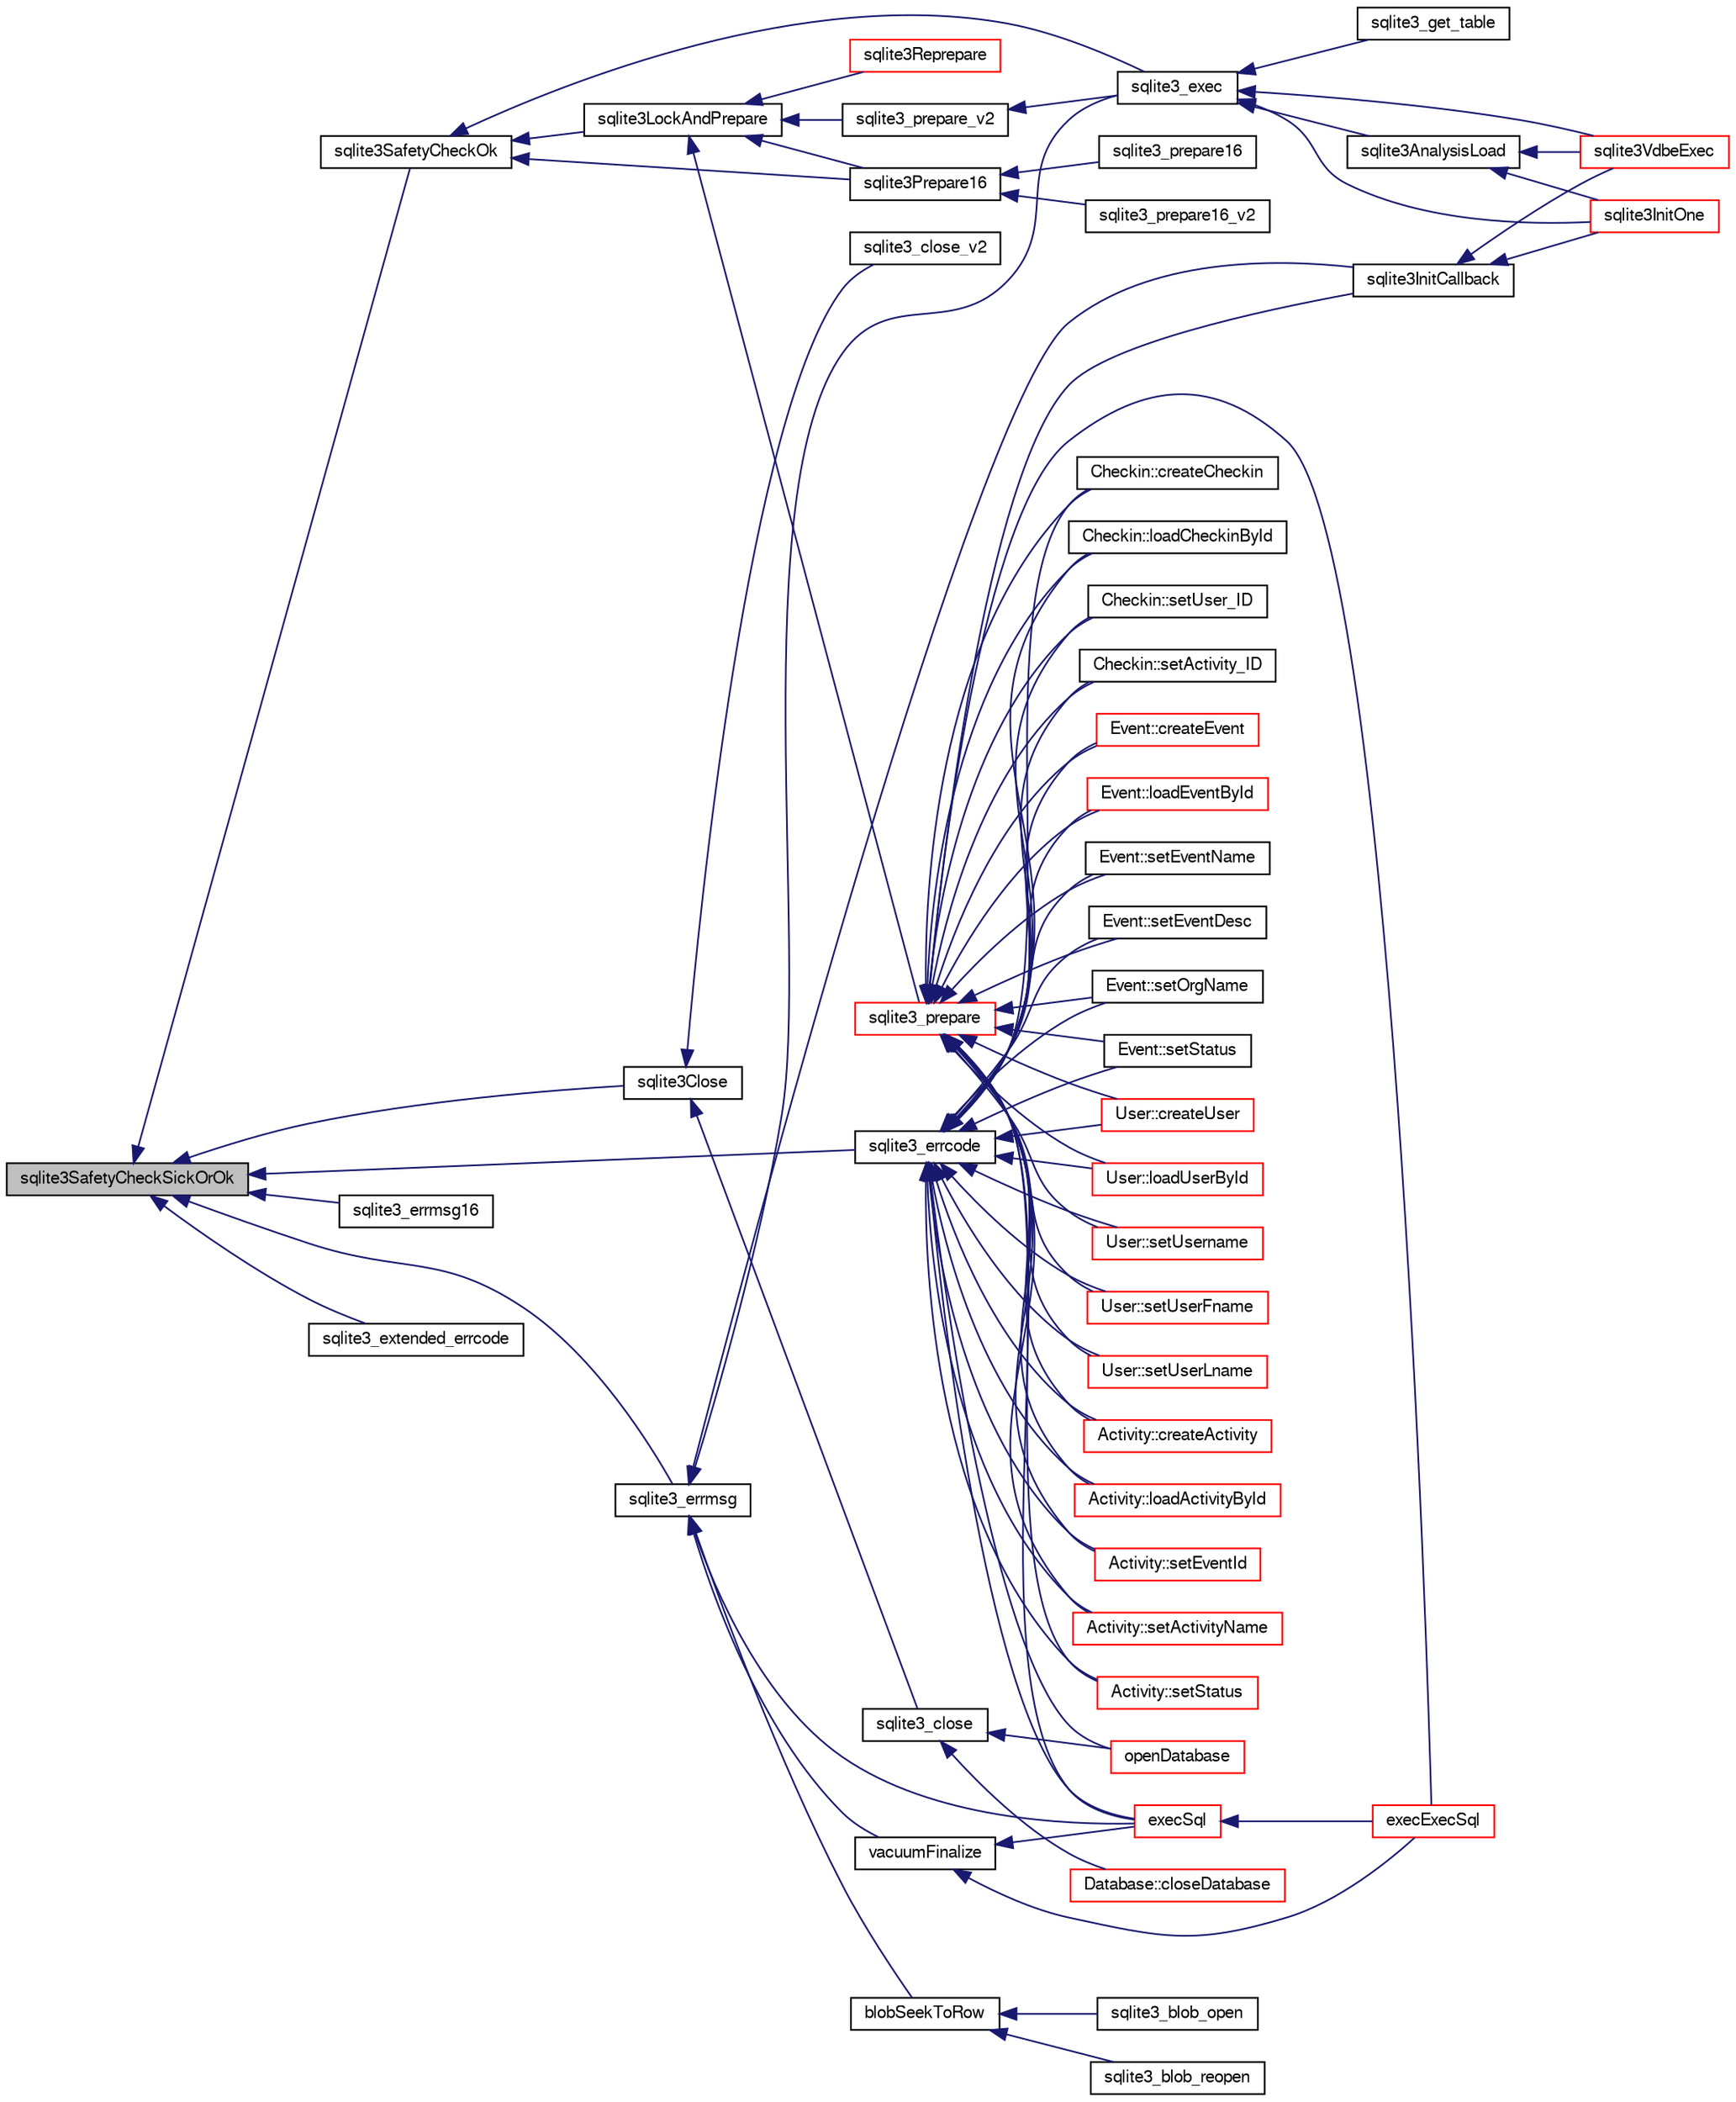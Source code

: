 digraph "sqlite3SafetyCheckSickOrOk"
{
  edge [fontname="FreeSans",fontsize="10",labelfontname="FreeSans",labelfontsize="10"];
  node [fontname="FreeSans",fontsize="10",shape=record];
  rankdir="LR";
  Node690299 [label="sqlite3SafetyCheckSickOrOk",height=0.2,width=0.4,color="black", fillcolor="grey75", style="filled", fontcolor="black"];
  Node690299 -> Node690300 [dir="back",color="midnightblue",fontsize="10",style="solid",fontname="FreeSans"];
  Node690300 [label="sqlite3SafetyCheckOk",height=0.2,width=0.4,color="black", fillcolor="white", style="filled",URL="$sqlite3_8c.html#ab15308423296d719d75dca4c0ef182a7"];
  Node690300 -> Node690301 [dir="back",color="midnightblue",fontsize="10",style="solid",fontname="FreeSans"];
  Node690301 [label="sqlite3_exec",height=0.2,width=0.4,color="black", fillcolor="white", style="filled",URL="$sqlite3_8h.html#a97487ec8150e0bcc8fa392ab8f0e24db"];
  Node690301 -> Node690302 [dir="back",color="midnightblue",fontsize="10",style="solid",fontname="FreeSans"];
  Node690302 [label="sqlite3VdbeExec",height=0.2,width=0.4,color="red", fillcolor="white", style="filled",URL="$sqlite3_8c.html#a8ce40a614bdc56719c4d642b1e4dfb21"];
  Node690301 -> Node690327 [dir="back",color="midnightblue",fontsize="10",style="solid",fontname="FreeSans"];
  Node690327 [label="sqlite3AnalysisLoad",height=0.2,width=0.4,color="black", fillcolor="white", style="filled",URL="$sqlite3_8c.html#a48a2301c27e1d3d68708b9b8761b5a01"];
  Node690327 -> Node690302 [dir="back",color="midnightblue",fontsize="10",style="solid",fontname="FreeSans"];
  Node690327 -> Node690328 [dir="back",color="midnightblue",fontsize="10",style="solid",fontname="FreeSans"];
  Node690328 [label="sqlite3InitOne",height=0.2,width=0.4,color="red", fillcolor="white", style="filled",URL="$sqlite3_8c.html#ac4318b25df65269906b0379251fe9b85"];
  Node690301 -> Node690328 [dir="back",color="midnightblue",fontsize="10",style="solid",fontname="FreeSans"];
  Node690301 -> Node690561 [dir="back",color="midnightblue",fontsize="10",style="solid",fontname="FreeSans"];
  Node690561 [label="sqlite3_get_table",height=0.2,width=0.4,color="black", fillcolor="white", style="filled",URL="$sqlite3_8h.html#a5effeac4e12df57beaa35c5be1f61579"];
  Node690300 -> Node690482 [dir="back",color="midnightblue",fontsize="10",style="solid",fontname="FreeSans"];
  Node690482 [label="sqlite3LockAndPrepare",height=0.2,width=0.4,color="black", fillcolor="white", style="filled",URL="$sqlite3_8c.html#a5db1ec5589aa2b02c6d979211a8789bd"];
  Node690482 -> Node690483 [dir="back",color="midnightblue",fontsize="10",style="solid",fontname="FreeSans"];
  Node690483 [label="sqlite3Reprepare",height=0.2,width=0.4,color="red", fillcolor="white", style="filled",URL="$sqlite3_8c.html#a7e2f7299cc947d07e782f6ac561fa937"];
  Node690482 -> Node690484 [dir="back",color="midnightblue",fontsize="10",style="solid",fontname="FreeSans"];
  Node690484 [label="sqlite3_prepare",height=0.2,width=0.4,color="red", fillcolor="white", style="filled",URL="$sqlite3_8h.html#a8c39e7b9dbeff01f0a399b46d4b29f1c"];
  Node690484 -> Node690305 [dir="back",color="midnightblue",fontsize="10",style="solid",fontname="FreeSans"];
  Node690305 [label="Activity::createActivity",height=0.2,width=0.4,color="red", fillcolor="white", style="filled",URL="$classActivity.html#a813cc5e52c14ab49b39014c134e3425b"];
  Node690484 -> Node690308 [dir="back",color="midnightblue",fontsize="10",style="solid",fontname="FreeSans"];
  Node690308 [label="Activity::loadActivityById",height=0.2,width=0.4,color="red", fillcolor="white", style="filled",URL="$classActivity.html#abe4ffb4f08a47212ebf9013259d9e7fd"];
  Node690484 -> Node690310 [dir="back",color="midnightblue",fontsize="10",style="solid",fontname="FreeSans"];
  Node690310 [label="Activity::setEventId",height=0.2,width=0.4,color="red", fillcolor="white", style="filled",URL="$classActivity.html#adb1d0fd0d08f473e068f0a4086bfa9ca"];
  Node690484 -> Node690311 [dir="back",color="midnightblue",fontsize="10",style="solid",fontname="FreeSans"];
  Node690311 [label="Activity::setActivityName",height=0.2,width=0.4,color="red", fillcolor="white", style="filled",URL="$classActivity.html#a62dc3737b33915a36086f9dd26d16a81"];
  Node690484 -> Node690312 [dir="back",color="midnightblue",fontsize="10",style="solid",fontname="FreeSans"];
  Node690312 [label="Activity::setStatus",height=0.2,width=0.4,color="red", fillcolor="white", style="filled",URL="$classActivity.html#af618135a7738f4d2a7ee147a8ef912ea"];
  Node690484 -> Node690313 [dir="back",color="midnightblue",fontsize="10",style="solid",fontname="FreeSans"];
  Node690313 [label="Checkin::createCheckin",height=0.2,width=0.4,color="black", fillcolor="white", style="filled",URL="$classCheckin.html#a4e40acdf7fff0e607f6de4f24f3a163c"];
  Node690484 -> Node690314 [dir="back",color="midnightblue",fontsize="10",style="solid",fontname="FreeSans"];
  Node690314 [label="Checkin::loadCheckinById",height=0.2,width=0.4,color="black", fillcolor="white", style="filled",URL="$classCheckin.html#a3461f70ea6c68475225f2a07f78a21e0"];
  Node690484 -> Node690315 [dir="back",color="midnightblue",fontsize="10",style="solid",fontname="FreeSans"];
  Node690315 [label="Checkin::setUser_ID",height=0.2,width=0.4,color="black", fillcolor="white", style="filled",URL="$classCheckin.html#a76ab640f4f912876dbebf183db5359c6"];
  Node690484 -> Node690316 [dir="back",color="midnightblue",fontsize="10",style="solid",fontname="FreeSans"];
  Node690316 [label="Checkin::setActivity_ID",height=0.2,width=0.4,color="black", fillcolor="white", style="filled",URL="$classCheckin.html#ab2ff3ec2604ec73a42af25874a00b232"];
  Node690484 -> Node690317 [dir="back",color="midnightblue",fontsize="10",style="solid",fontname="FreeSans"];
  Node690317 [label="Event::createEvent",height=0.2,width=0.4,color="red", fillcolor="white", style="filled",URL="$classEvent.html#a77adb9f4a46ffb32c2d931f0691f5903"];
  Node690484 -> Node690318 [dir="back",color="midnightblue",fontsize="10",style="solid",fontname="FreeSans"];
  Node690318 [label="Event::loadEventById",height=0.2,width=0.4,color="red", fillcolor="white", style="filled",URL="$classEvent.html#afa66cea33f722dbeecb69cc98fdea055"];
  Node690484 -> Node690319 [dir="back",color="midnightblue",fontsize="10",style="solid",fontname="FreeSans"];
  Node690319 [label="Event::setEventName",height=0.2,width=0.4,color="black", fillcolor="white", style="filled",URL="$classEvent.html#a10596b6ca077df05184e30d62b08729d"];
  Node690484 -> Node690320 [dir="back",color="midnightblue",fontsize="10",style="solid",fontname="FreeSans"];
  Node690320 [label="Event::setEventDesc",height=0.2,width=0.4,color="black", fillcolor="white", style="filled",URL="$classEvent.html#ae36b8377dcae792f1c5c4726024c981b"];
  Node690484 -> Node690321 [dir="back",color="midnightblue",fontsize="10",style="solid",fontname="FreeSans"];
  Node690321 [label="Event::setOrgName",height=0.2,width=0.4,color="black", fillcolor="white", style="filled",URL="$classEvent.html#a19aac0f776bd764563a54977656cf680"];
  Node690484 -> Node690322 [dir="back",color="midnightblue",fontsize="10",style="solid",fontname="FreeSans"];
  Node690322 [label="Event::setStatus",height=0.2,width=0.4,color="black", fillcolor="white", style="filled",URL="$classEvent.html#ab0a6b9285af0f4172eb841e2b80f8972"];
  Node690484 -> Node690485 [dir="back",color="midnightblue",fontsize="10",style="solid",fontname="FreeSans"];
  Node690485 [label="sqlite3InitCallback",height=0.2,width=0.4,color="black", fillcolor="white", style="filled",URL="$sqlite3_8c.html#a5183ff3c8b5311c7332250013ee018b3"];
  Node690485 -> Node690302 [dir="back",color="midnightblue",fontsize="10",style="solid",fontname="FreeSans"];
  Node690485 -> Node690328 [dir="back",color="midnightblue",fontsize="10",style="solid",fontname="FreeSans"];
  Node690484 -> Node690486 [dir="back",color="midnightblue",fontsize="10",style="solid",fontname="FreeSans"];
  Node690486 [label="execSql",height=0.2,width=0.4,color="red", fillcolor="white", style="filled",URL="$sqlite3_8c.html#a7d16651b98a110662f4c265eff0246cb"];
  Node690486 -> Node690487 [dir="back",color="midnightblue",fontsize="10",style="solid",fontname="FreeSans"];
  Node690487 [label="execExecSql",height=0.2,width=0.4,color="red", fillcolor="white", style="filled",URL="$sqlite3_8c.html#ac1be09a6c047f21133d16378d301e0d4"];
  Node690484 -> Node690487 [dir="back",color="midnightblue",fontsize="10",style="solid",fontname="FreeSans"];
  Node690484 -> Node690489 [dir="back",color="midnightblue",fontsize="10",style="solid",fontname="FreeSans"];
  Node690489 [label="User::createUser",height=0.2,width=0.4,color="red", fillcolor="white", style="filled",URL="$classUser.html#a22ed673939e8cc0a136130b809bba513"];
  Node690484 -> Node690490 [dir="back",color="midnightblue",fontsize="10",style="solid",fontname="FreeSans"];
  Node690490 [label="User::loadUserById",height=0.2,width=0.4,color="red", fillcolor="white", style="filled",URL="$classUser.html#a863377665b7fb83c5547dcf9727f5092"];
  Node690484 -> Node690491 [dir="back",color="midnightblue",fontsize="10",style="solid",fontname="FreeSans"];
  Node690491 [label="User::setUsername",height=0.2,width=0.4,color="red", fillcolor="white", style="filled",URL="$classUser.html#aa0497022a136cb78de785b0a39ae60b1"];
  Node690484 -> Node690492 [dir="back",color="midnightblue",fontsize="10",style="solid",fontname="FreeSans"];
  Node690492 [label="User::setUserFname",height=0.2,width=0.4,color="red", fillcolor="white", style="filled",URL="$classUser.html#a72657eb55cd0ca437b4841a43f19912f"];
  Node690484 -> Node690493 [dir="back",color="midnightblue",fontsize="10",style="solid",fontname="FreeSans"];
  Node690493 [label="User::setUserLname",height=0.2,width=0.4,color="red", fillcolor="white", style="filled",URL="$classUser.html#aa25973387e5afe1aa6f60dd6545e33b5"];
  Node690482 -> Node690494 [dir="back",color="midnightblue",fontsize="10",style="solid",fontname="FreeSans"];
  Node690494 [label="sqlite3_prepare_v2",height=0.2,width=0.4,color="black", fillcolor="white", style="filled",URL="$sqlite3_8h.html#a85d4203bb54c984c5325c2f5b3664985"];
  Node690494 -> Node690301 [dir="back",color="midnightblue",fontsize="10",style="solid",fontname="FreeSans"];
  Node690482 -> Node690495 [dir="back",color="midnightblue",fontsize="10",style="solid",fontname="FreeSans"];
  Node690495 [label="sqlite3Prepare16",height=0.2,width=0.4,color="black", fillcolor="white", style="filled",URL="$sqlite3_8c.html#a5842e6724b91885125f83c438da1f15b"];
  Node690495 -> Node690496 [dir="back",color="midnightblue",fontsize="10",style="solid",fontname="FreeSans"];
  Node690496 [label="sqlite3_prepare16",height=0.2,width=0.4,color="black", fillcolor="white", style="filled",URL="$sqlite3_8h.html#ad1651e0e1c121ec4027dbd419eb8daca"];
  Node690495 -> Node690497 [dir="back",color="midnightblue",fontsize="10",style="solid",fontname="FreeSans"];
  Node690497 [label="sqlite3_prepare16_v2",height=0.2,width=0.4,color="black", fillcolor="white", style="filled",URL="$sqlite3_8h.html#ad1768867c1e3f150ebafb122c244a228"];
  Node690300 -> Node690495 [dir="back",color="midnightblue",fontsize="10",style="solid",fontname="FreeSans"];
  Node690299 -> Node690531 [dir="back",color="midnightblue",fontsize="10",style="solid",fontname="FreeSans"];
  Node690531 [label="sqlite3Close",height=0.2,width=0.4,color="black", fillcolor="white", style="filled",URL="$sqlite3_8c.html#aa9f2e73837bba8d721dbde0964ffce11"];
  Node690531 -> Node690532 [dir="back",color="midnightblue",fontsize="10",style="solid",fontname="FreeSans"];
  Node690532 [label="sqlite3_close",height=0.2,width=0.4,color="black", fillcolor="white", style="filled",URL="$sqlite3_8h.html#ac43c9032fc6ef3b2a231dc3a9fa44b2d"];
  Node690532 -> Node690533 [dir="back",color="midnightblue",fontsize="10",style="solid",fontname="FreeSans"];
  Node690533 [label="Database::closeDatabase",height=0.2,width=0.4,color="red", fillcolor="white", style="filled",URL="$classDatabase.html#a46102d6a468364377fbb410eb1866897"];
  Node690532 -> Node690535 [dir="back",color="midnightblue",fontsize="10",style="solid",fontname="FreeSans"];
  Node690535 [label="openDatabase",height=0.2,width=0.4,color="red", fillcolor="white", style="filled",URL="$sqlite3_8c.html#a6a9c3bc3a64234e863413f41db473758"];
  Node690531 -> Node690539 [dir="back",color="midnightblue",fontsize="10",style="solid",fontname="FreeSans"];
  Node690539 [label="sqlite3_close_v2",height=0.2,width=0.4,color="black", fillcolor="white", style="filled",URL="$sqlite3_8h.html#ad2cb8462eaba28b4c8410ef55a4282b4"];
  Node690299 -> Node690562 [dir="back",color="midnightblue",fontsize="10",style="solid",fontname="FreeSans"];
  Node690562 [label="sqlite3_errmsg",height=0.2,width=0.4,color="black", fillcolor="white", style="filled",URL="$sqlite3_8h.html#a837fcee5d377d9b9b1ba08b61a5bbb42"];
  Node690562 -> Node690323 [dir="back",color="midnightblue",fontsize="10",style="solid",fontname="FreeSans"];
  Node690323 [label="blobSeekToRow",height=0.2,width=0.4,color="black", fillcolor="white", style="filled",URL="$sqlite3_8c.html#afff57e13332b98c8a44a7cebe38962ab"];
  Node690323 -> Node690324 [dir="back",color="midnightblue",fontsize="10",style="solid",fontname="FreeSans"];
  Node690324 [label="sqlite3_blob_open",height=0.2,width=0.4,color="black", fillcolor="white", style="filled",URL="$sqlite3_8h.html#adb8ad839a5bdd62a43785132bc7dd518"];
  Node690323 -> Node690325 [dir="back",color="midnightblue",fontsize="10",style="solid",fontname="FreeSans"];
  Node690325 [label="sqlite3_blob_reopen",height=0.2,width=0.4,color="black", fillcolor="white", style="filled",URL="$sqlite3_8h.html#abc77c24fdc0150138490359a94360f7e"];
  Node690562 -> Node690301 [dir="back",color="midnightblue",fontsize="10",style="solid",fontname="FreeSans"];
  Node690562 -> Node690485 [dir="back",color="midnightblue",fontsize="10",style="solid",fontname="FreeSans"];
  Node690562 -> Node690527 [dir="back",color="midnightblue",fontsize="10",style="solid",fontname="FreeSans"];
  Node690527 [label="vacuumFinalize",height=0.2,width=0.4,color="black", fillcolor="white", style="filled",URL="$sqlite3_8c.html#a632db76c46aca8f067d585295d2ada31"];
  Node690527 -> Node690486 [dir="back",color="midnightblue",fontsize="10",style="solid",fontname="FreeSans"];
  Node690527 -> Node690487 [dir="back",color="midnightblue",fontsize="10",style="solid",fontname="FreeSans"];
  Node690562 -> Node690486 [dir="back",color="midnightblue",fontsize="10",style="solid",fontname="FreeSans"];
  Node690299 -> Node690563 [dir="back",color="midnightblue",fontsize="10",style="solid",fontname="FreeSans"];
  Node690563 [label="sqlite3_errmsg16",height=0.2,width=0.4,color="black", fillcolor="white", style="filled",URL="$sqlite3_8h.html#afec1ef428d2c340883f6bf18bac5fe6d"];
  Node690299 -> Node690564 [dir="back",color="midnightblue",fontsize="10",style="solid",fontname="FreeSans"];
  Node690564 [label="sqlite3_errcode",height=0.2,width=0.4,color="black", fillcolor="white", style="filled",URL="$sqlite3_8h.html#a79bd13f5c8b7a6ccc6fd76fc7fc2104c"];
  Node690564 -> Node690305 [dir="back",color="midnightblue",fontsize="10",style="solid",fontname="FreeSans"];
  Node690564 -> Node690308 [dir="back",color="midnightblue",fontsize="10",style="solid",fontname="FreeSans"];
  Node690564 -> Node690310 [dir="back",color="midnightblue",fontsize="10",style="solid",fontname="FreeSans"];
  Node690564 -> Node690311 [dir="back",color="midnightblue",fontsize="10",style="solid",fontname="FreeSans"];
  Node690564 -> Node690312 [dir="back",color="midnightblue",fontsize="10",style="solid",fontname="FreeSans"];
  Node690564 -> Node690313 [dir="back",color="midnightblue",fontsize="10",style="solid",fontname="FreeSans"];
  Node690564 -> Node690314 [dir="back",color="midnightblue",fontsize="10",style="solid",fontname="FreeSans"];
  Node690564 -> Node690315 [dir="back",color="midnightblue",fontsize="10",style="solid",fontname="FreeSans"];
  Node690564 -> Node690316 [dir="back",color="midnightblue",fontsize="10",style="solid",fontname="FreeSans"];
  Node690564 -> Node690317 [dir="back",color="midnightblue",fontsize="10",style="solid",fontname="FreeSans"];
  Node690564 -> Node690318 [dir="back",color="midnightblue",fontsize="10",style="solid",fontname="FreeSans"];
  Node690564 -> Node690319 [dir="back",color="midnightblue",fontsize="10",style="solid",fontname="FreeSans"];
  Node690564 -> Node690320 [dir="back",color="midnightblue",fontsize="10",style="solid",fontname="FreeSans"];
  Node690564 -> Node690321 [dir="back",color="midnightblue",fontsize="10",style="solid",fontname="FreeSans"];
  Node690564 -> Node690322 [dir="back",color="midnightblue",fontsize="10",style="solid",fontname="FreeSans"];
  Node690564 -> Node690486 [dir="back",color="midnightblue",fontsize="10",style="solid",fontname="FreeSans"];
  Node690564 -> Node690535 [dir="back",color="midnightblue",fontsize="10",style="solid",fontname="FreeSans"];
  Node690564 -> Node690489 [dir="back",color="midnightblue",fontsize="10",style="solid",fontname="FreeSans"];
  Node690564 -> Node690490 [dir="back",color="midnightblue",fontsize="10",style="solid",fontname="FreeSans"];
  Node690564 -> Node690491 [dir="back",color="midnightblue",fontsize="10",style="solid",fontname="FreeSans"];
  Node690564 -> Node690492 [dir="back",color="midnightblue",fontsize="10",style="solid",fontname="FreeSans"];
  Node690564 -> Node690493 [dir="back",color="midnightblue",fontsize="10",style="solid",fontname="FreeSans"];
  Node690299 -> Node690565 [dir="back",color="midnightblue",fontsize="10",style="solid",fontname="FreeSans"];
  Node690565 [label="sqlite3_extended_errcode",height=0.2,width=0.4,color="black", fillcolor="white", style="filled",URL="$sqlite3_8h.html#a75877f1e69afa101bff864f800dcbb01"];
}
